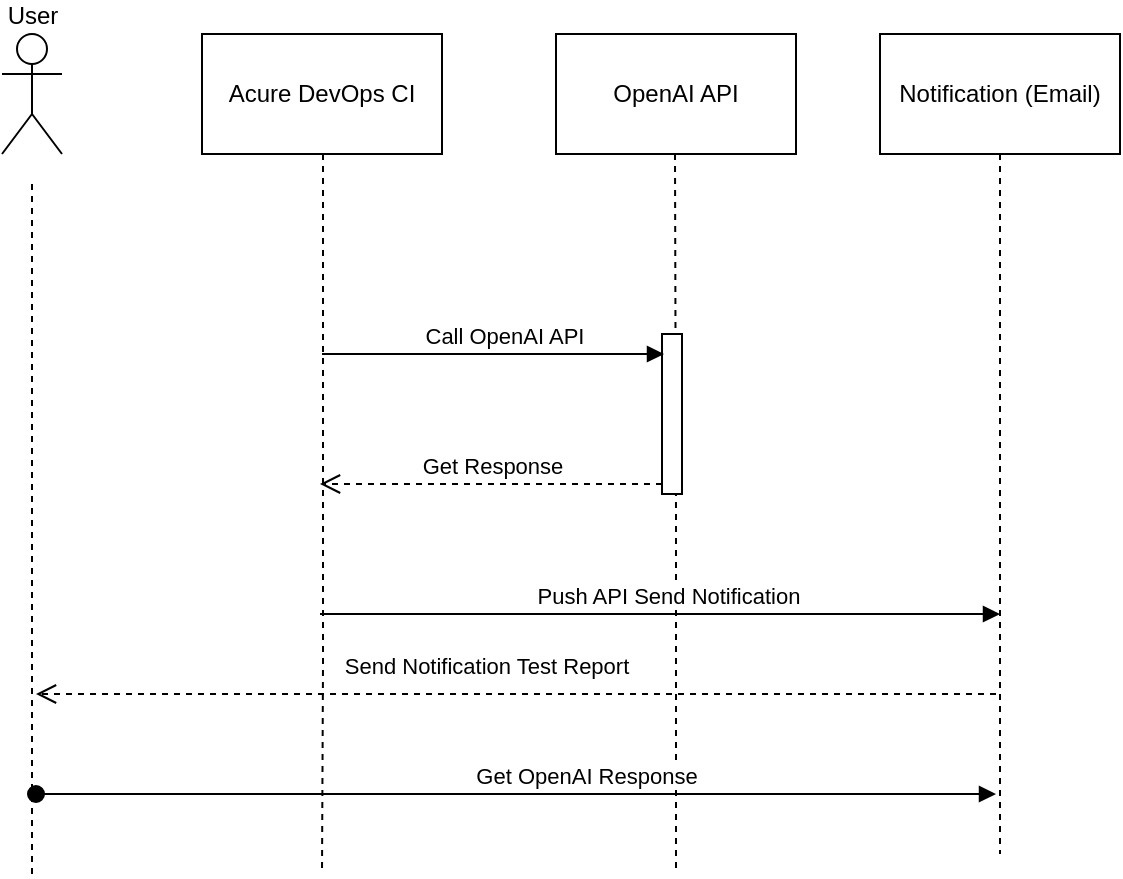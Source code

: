 <mxfile version="21.5.2" type="github">
  <diagram name="Page-1" id="2YBvvXClWsGukQMizWep">
    <mxGraphModel dx="1050" dy="573" grid="1" gridSize="10" guides="1" tooltips="1" connect="1" arrows="1" fold="1" page="1" pageScale="1" pageWidth="850" pageHeight="1100" math="0" shadow="0">
      <root>
        <mxCell id="0" />
        <mxCell id="1" parent="0" />
        <mxCell id="r-QJJK2opc04MjOTLEjq-28" value="User" style="shape=umlActor;verticalLabelPosition=top;verticalAlign=bottom;html=1;labelPosition=center;align=center;" vertex="1" parent="1">
          <mxGeometry x="33" y="20" width="30" height="60" as="geometry" />
        </mxCell>
        <mxCell id="r-QJJK2opc04MjOTLEjq-31" value="Acure DevOps CI" style="whiteSpace=wrap;html=1;" vertex="1" parent="1">
          <mxGeometry x="133" y="20" width="120" height="60" as="geometry" />
        </mxCell>
        <mxCell id="r-QJJK2opc04MjOTLEjq-33" value="OpenAI API" style="whiteSpace=wrap;html=1;" vertex="1" parent="1">
          <mxGeometry x="310" y="20" width="120" height="60" as="geometry" />
        </mxCell>
        <mxCell id="r-QJJK2opc04MjOTLEjq-35" style="edgeStyle=orthogonalEdgeStyle;rounded=0;orthogonalLoop=1;jettySize=auto;html=1;dashed=1;endArrow=none;endFill=0;" edge="1" parent="1">
          <mxGeometry relative="1" as="geometry">
            <mxPoint x="193" y="440" as="targetPoint" />
            <mxPoint x="193.5" y="80" as="sourcePoint" />
            <Array as="points">
              <mxPoint x="194" y="335" />
              <mxPoint x="193" y="440" />
            </Array>
          </mxGeometry>
        </mxCell>
        <mxCell id="r-QJJK2opc04MjOTLEjq-39" style="edgeStyle=orthogonalEdgeStyle;rounded=0;orthogonalLoop=1;jettySize=auto;html=1;dashed=1;endArrow=none;endFill=0;" edge="1" parent="1">
          <mxGeometry relative="1" as="geometry">
            <mxPoint x="48" y="440" as="targetPoint" />
            <mxPoint x="48" y="95" as="sourcePoint" />
            <Array as="points">
              <mxPoint x="48" y="95" />
            </Array>
          </mxGeometry>
        </mxCell>
        <mxCell id="r-QJJK2opc04MjOTLEjq-57" style="edgeStyle=orthogonalEdgeStyle;rounded=0;orthogonalLoop=1;jettySize=auto;html=1;dashed=1;endArrow=none;endFill=0;" edge="1" parent="1">
          <mxGeometry relative="1" as="geometry">
            <mxPoint x="370" y="440" as="targetPoint" />
            <mxPoint x="369.5" y="80" as="sourcePoint" />
          </mxGeometry>
        </mxCell>
        <mxCell id="r-QJJK2opc04MjOTLEjq-60" value="" style="html=1;points=[];perimeter=orthogonalPerimeter;outlineConnect=0;targetShapes=umlLifeline;portConstraint=eastwest;newEdgeStyle={&quot;edgeStyle&quot;:&quot;elbowEdgeStyle&quot;,&quot;elbow&quot;:&quot;vertical&quot;,&quot;curved&quot;:0,&quot;rounded&quot;:0};" vertex="1" parent="1">
          <mxGeometry x="363" y="170" width="10" height="80" as="geometry" />
        </mxCell>
        <mxCell id="r-QJJK2opc04MjOTLEjq-61" value="Call OpenAI API" style="html=1;verticalAlign=bottom;endArrow=block;edgeStyle=elbowEdgeStyle;elbow=vertical;curved=0;rounded=0;" edge="1" parent="1">
          <mxGeometry x="0.057" relative="1" as="geometry">
            <mxPoint x="193" y="180" as="sourcePoint" />
            <Array as="points">
              <mxPoint x="271" y="180" />
              <mxPoint x="592" y="175" />
            </Array>
            <mxPoint as="offset" />
            <mxPoint x="364" y="180" as="targetPoint" />
          </mxGeometry>
        </mxCell>
        <mxCell id="r-QJJK2opc04MjOTLEjq-62" value="Get Response" style="html=1;verticalAlign=bottom;endArrow=open;dashed=1;endSize=8;edgeStyle=elbowEdgeStyle;elbow=vertical;curved=0;rounded=0;" edge="1" parent="1" source="r-QJJK2opc04MjOTLEjq-60">
          <mxGeometry relative="1" as="geometry">
            <mxPoint x="192" y="245" as="targetPoint" />
          </mxGeometry>
        </mxCell>
        <mxCell id="r-QJJK2opc04MjOTLEjq-65" value="Notification (Email)" style="whiteSpace=wrap;html=1;" vertex="1" parent="1">
          <mxGeometry x="472" y="20" width="120" height="60" as="geometry" />
        </mxCell>
        <mxCell id="r-QJJK2opc04MjOTLEjq-66" style="edgeStyle=orthogonalEdgeStyle;rounded=0;orthogonalLoop=1;jettySize=auto;html=1;dashed=1;endArrow=none;endFill=0;" edge="1" parent="1">
          <mxGeometry relative="1" as="geometry">
            <mxPoint x="532" y="430" as="targetPoint" />
            <mxPoint x="532" y="80" as="sourcePoint" />
          </mxGeometry>
        </mxCell>
        <mxCell id="r-QJJK2opc04MjOTLEjq-71" value="Push API Send Notification" style="html=1;verticalAlign=bottom;endArrow=block;edgeStyle=elbowEdgeStyle;elbow=vertical;curved=0;rounded=0;" edge="1" parent="1">
          <mxGeometry x="0.02" relative="1" as="geometry">
            <mxPoint x="192" y="310" as="sourcePoint" />
            <Array as="points">
              <mxPoint x="202" y="310" />
            </Array>
            <mxPoint as="offset" />
            <mxPoint x="532" y="310" as="targetPoint" />
          </mxGeometry>
        </mxCell>
        <mxCell id="r-QJJK2opc04MjOTLEjq-72" value="Send Notification Test Report" style="html=1;verticalAlign=bottom;endArrow=open;dashed=1;endSize=8;edgeStyle=elbowEdgeStyle;elbow=vertical;curved=0;rounded=0;" edge="1" parent="1">
          <mxGeometry x="0.064" y="-5" relative="1" as="geometry">
            <mxPoint x="50" y="350" as="targetPoint" />
            <mxPoint as="offset" />
            <mxPoint x="530" y="350" as="sourcePoint" />
          </mxGeometry>
        </mxCell>
        <mxCell id="r-QJJK2opc04MjOTLEjq-73" value="Get OpenAI Response" style="html=1;verticalAlign=bottom;startArrow=oval;startFill=1;endArrow=block;startSize=8;edgeStyle=elbowEdgeStyle;elbow=vertical;curved=0;rounded=0;" edge="1" parent="1">
          <mxGeometry x="0.143" width="60" relative="1" as="geometry">
            <mxPoint x="50" y="400" as="sourcePoint" />
            <mxPoint x="530" y="400" as="targetPoint" />
            <mxPoint as="offset" />
          </mxGeometry>
        </mxCell>
      </root>
    </mxGraphModel>
  </diagram>
</mxfile>
